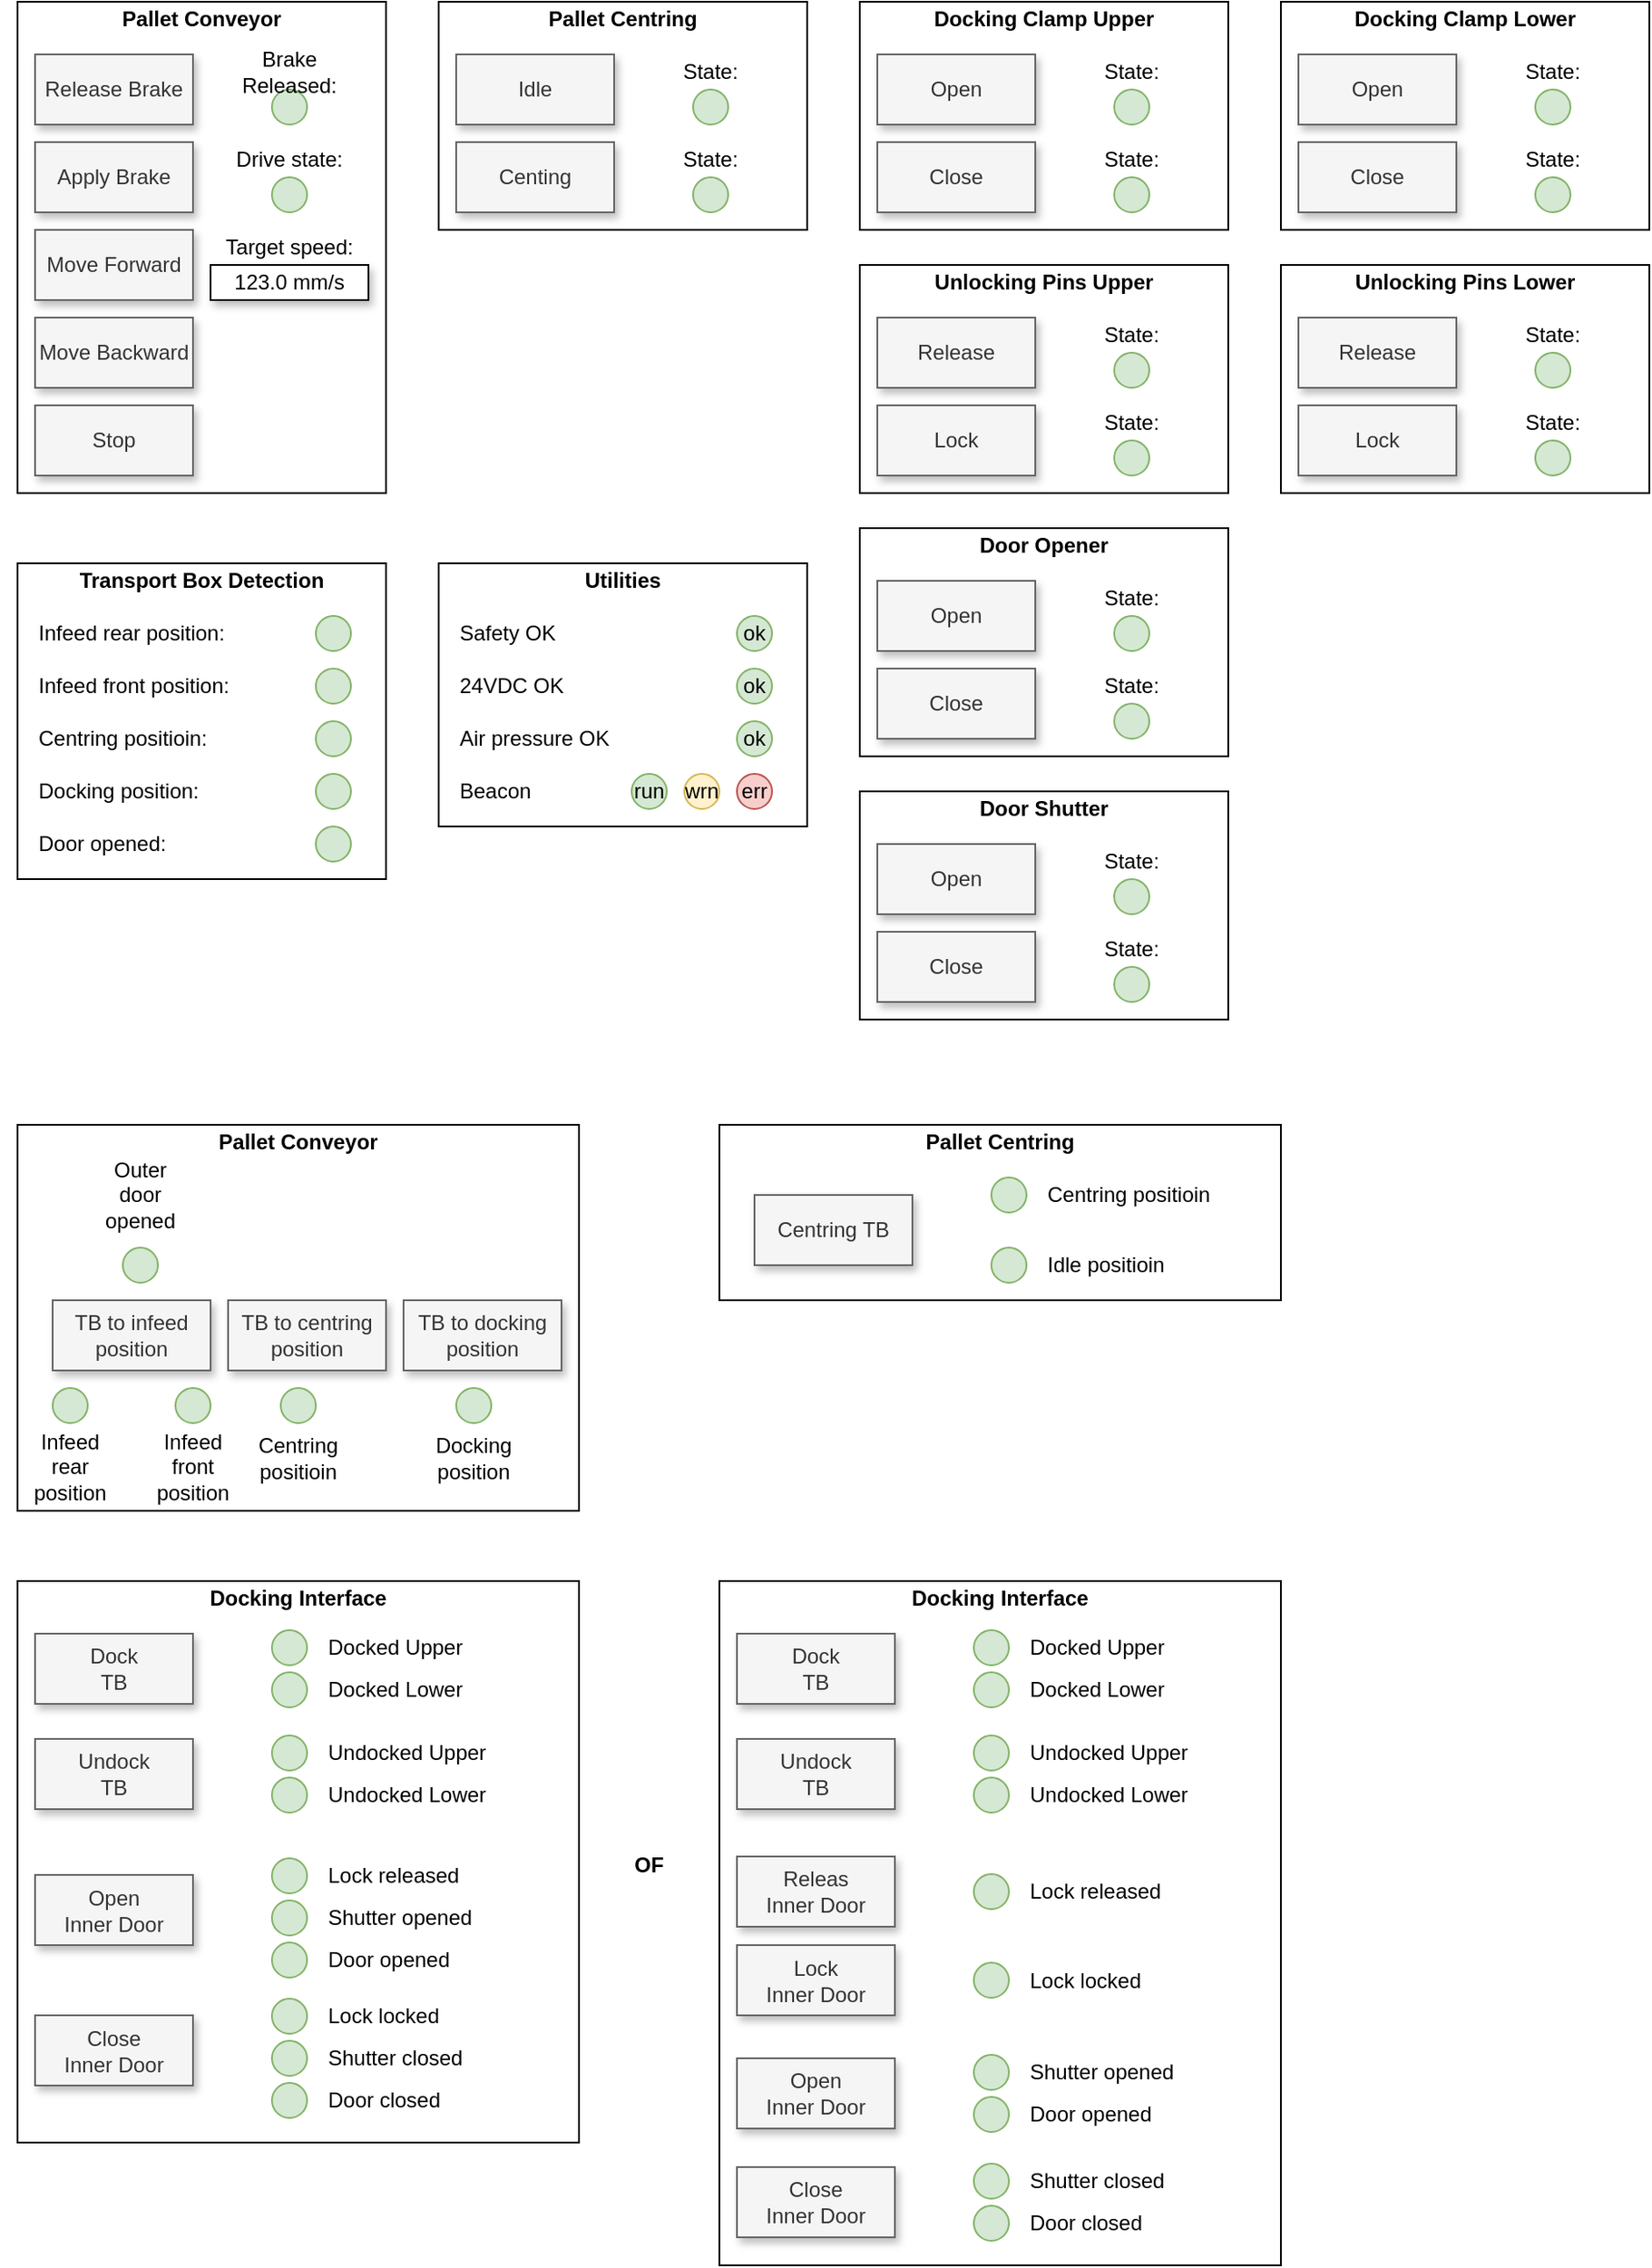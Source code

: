 <mxfile version="24.7.5">
  <diagram name="HMI maual control" id="TnX9ORPbV--yk32t3U6v">
    <mxGraphModel dx="1434" dy="844" grid="1" gridSize="10" guides="1" tooltips="1" connect="1" arrows="1" fold="1" page="1" pageScale="1" pageWidth="850" pageHeight="1100" math="0" shadow="0">
      <root>
        <mxCell id="0" />
        <mxCell id="1" parent="0" />
        <mxCell id="BcnCHUw4ha58COk9Mgh8-16" value="" style="rounded=0;whiteSpace=wrap;html=1;" parent="1" vertex="1">
          <mxGeometry x="40" y="40" width="210" height="280" as="geometry" />
        </mxCell>
        <mxCell id="BcnCHUw4ha58COk9Mgh8-17" value="Release Brake" style="rounded=0;whiteSpace=wrap;html=1;shadow=1;fillColor=#f5f5f5;fontColor=#333333;strokeColor=#666666;" parent="1" vertex="1">
          <mxGeometry x="50" y="70" width="90" height="40" as="geometry" />
        </mxCell>
        <mxCell id="BcnCHUw4ha58COk9Mgh8-18" value="Move Forward" style="rounded=0;whiteSpace=wrap;html=1;shadow=1;fillColor=#f5f5f5;fontColor=#333333;strokeColor=#666666;" parent="1" vertex="1">
          <mxGeometry x="50" y="170" width="90" height="40" as="geometry" />
        </mxCell>
        <mxCell id="BcnCHUw4ha58COk9Mgh8-19" value="Move Backward" style="rounded=0;whiteSpace=wrap;html=1;shadow=1;fillColor=#f5f5f5;fontColor=#333333;strokeColor=#666666;" parent="1" vertex="1">
          <mxGeometry x="50" y="220" width="90" height="40" as="geometry" />
        </mxCell>
        <mxCell id="BcnCHUw4ha58COk9Mgh8-20" value="Stop" style="rounded=0;whiteSpace=wrap;html=1;shadow=1;fillColor=#f5f5f5;fontColor=#333333;strokeColor=#666666;" parent="1" vertex="1">
          <mxGeometry x="50" y="270" width="90" height="40" as="geometry" />
        </mxCell>
        <mxCell id="BcnCHUw4ha58COk9Mgh8-21" value="123.0 mm/s" style="rounded=0;whiteSpace=wrap;html=1;shadow=1;" parent="1" vertex="1">
          <mxGeometry x="150" y="190" width="90" height="20" as="geometry" />
        </mxCell>
        <mxCell id="BcnCHUw4ha58COk9Mgh8-22" value="" style="ellipse;whiteSpace=wrap;html=1;fillColor=#d5e8d4;strokeColor=#82b366;" parent="1" vertex="1">
          <mxGeometry x="185" y="140" width="20" height="20" as="geometry" />
        </mxCell>
        <mxCell id="BcnCHUw4ha58COk9Mgh8-23" value="Pallet Conveyor" style="text;html=1;align=center;verticalAlign=middle;whiteSpace=wrap;rounded=0;fontStyle=1" parent="1" vertex="1">
          <mxGeometry x="50" y="40" width="190" height="20" as="geometry" />
        </mxCell>
        <mxCell id="BcnCHUw4ha58COk9Mgh8-24" value="Target speed:" style="text;html=1;align=center;verticalAlign=middle;whiteSpace=wrap;rounded=0;fontStyle=0" parent="1" vertex="1">
          <mxGeometry x="150" y="170" width="90" height="20" as="geometry" />
        </mxCell>
        <mxCell id="BcnCHUw4ha58COk9Mgh8-25" value="Drive state:" style="text;html=1;align=center;verticalAlign=middle;whiteSpace=wrap;rounded=0;fontStyle=0" parent="1" vertex="1">
          <mxGeometry x="150" y="120" width="90" height="20" as="geometry" />
        </mxCell>
        <mxCell id="BcnCHUw4ha58COk9Mgh8-26" value="" style="rounded=0;whiteSpace=wrap;html=1;" parent="1" vertex="1">
          <mxGeometry x="280" y="40" width="210" height="130" as="geometry" />
        </mxCell>
        <mxCell id="BcnCHUw4ha58COk9Mgh8-27" value="Idle" style="rounded=0;whiteSpace=wrap;html=1;shadow=1;fillColor=#f5f5f5;fontColor=#333333;strokeColor=#666666;" parent="1" vertex="1">
          <mxGeometry x="290" y="70" width="90" height="40" as="geometry" />
        </mxCell>
        <mxCell id="BcnCHUw4ha58COk9Mgh8-28" value="Centing" style="rounded=0;whiteSpace=wrap;html=1;shadow=1;fillColor=#f5f5f5;fontColor=#333333;strokeColor=#666666;" parent="1" vertex="1">
          <mxGeometry x="290" y="120" width="90" height="40" as="geometry" />
        </mxCell>
        <mxCell id="BcnCHUw4ha58COk9Mgh8-33" value="Pallet Centring" style="text;html=1;align=center;verticalAlign=middle;whiteSpace=wrap;rounded=0;fontStyle=1" parent="1" vertex="1">
          <mxGeometry x="290" y="40" width="190" height="20" as="geometry" />
        </mxCell>
        <mxCell id="BcnCHUw4ha58COk9Mgh8-36" value="" style="rounded=0;whiteSpace=wrap;html=1;" parent="1" vertex="1">
          <mxGeometry x="40" y="360" width="210" height="180" as="geometry" />
        </mxCell>
        <mxCell id="BcnCHUw4ha58COk9Mgh8-43" value="Transport Box Detection" style="text;html=1;align=center;verticalAlign=middle;whiteSpace=wrap;rounded=0;fontStyle=1" parent="1" vertex="1">
          <mxGeometry x="50" y="360" width="190" height="20" as="geometry" />
        </mxCell>
        <mxCell id="BcnCHUw4ha58COk9Mgh8-46" value="" style="ellipse;whiteSpace=wrap;html=1;fillColor=#d5e8d4;strokeColor=#82b366;" parent="1" vertex="1">
          <mxGeometry x="210" y="390" width="20" height="20" as="geometry" />
        </mxCell>
        <mxCell id="BcnCHUw4ha58COk9Mgh8-47" value="Infeed rear position:" style="text;html=1;align=left;verticalAlign=middle;whiteSpace=wrap;rounded=0;fontStyle=0" parent="1" vertex="1">
          <mxGeometry x="50" y="390" width="150" height="20" as="geometry" />
        </mxCell>
        <mxCell id="BcnCHUw4ha58COk9Mgh8-50" value="" style="ellipse;whiteSpace=wrap;html=1;fillColor=#d5e8d4;strokeColor=#82b366;" parent="1" vertex="1">
          <mxGeometry x="210" y="420" width="20" height="20" as="geometry" />
        </mxCell>
        <mxCell id="BcnCHUw4ha58COk9Mgh8-51" value="" style="ellipse;whiteSpace=wrap;html=1;fillColor=#d5e8d4;strokeColor=#82b366;" parent="1" vertex="1">
          <mxGeometry x="210" y="450" width="20" height="20" as="geometry" />
        </mxCell>
        <mxCell id="BcnCHUw4ha58COk9Mgh8-52" value="" style="ellipse;whiteSpace=wrap;html=1;fillColor=#d5e8d4;strokeColor=#82b366;" parent="1" vertex="1">
          <mxGeometry x="210" y="480" width="20" height="20" as="geometry" />
        </mxCell>
        <mxCell id="BcnCHUw4ha58COk9Mgh8-53" value="" style="ellipse;whiteSpace=wrap;html=1;fillColor=#d5e8d4;strokeColor=#82b366;" parent="1" vertex="1">
          <mxGeometry x="210" y="510" width="20" height="20" as="geometry" />
        </mxCell>
        <mxCell id="BcnCHUw4ha58COk9Mgh8-54" value="Infeed front position:" style="text;html=1;align=left;verticalAlign=middle;whiteSpace=wrap;rounded=0;fontStyle=0" parent="1" vertex="1">
          <mxGeometry x="50" y="420" width="150" height="20" as="geometry" />
        </mxCell>
        <mxCell id="BcnCHUw4ha58COk9Mgh8-55" value="Centring positioin:" style="text;html=1;align=left;verticalAlign=middle;whiteSpace=wrap;rounded=0;fontStyle=0" parent="1" vertex="1">
          <mxGeometry x="50" y="450" width="150" height="20" as="geometry" />
        </mxCell>
        <mxCell id="BcnCHUw4ha58COk9Mgh8-56" value="Docking position:" style="text;html=1;align=left;verticalAlign=middle;whiteSpace=wrap;rounded=0;fontStyle=0" parent="1" vertex="1">
          <mxGeometry x="50" y="480" width="150" height="20" as="geometry" />
        </mxCell>
        <mxCell id="BcnCHUw4ha58COk9Mgh8-57" value="Door opened:" style="text;html=1;align=left;verticalAlign=middle;whiteSpace=wrap;rounded=0;fontStyle=0" parent="1" vertex="1">
          <mxGeometry x="50" y="510" width="150" height="20" as="geometry" />
        </mxCell>
        <mxCell id="BcnCHUw4ha58COk9Mgh8-61" value="State:" style="text;html=1;align=center;verticalAlign=middle;whiteSpace=wrap;rounded=0;fontStyle=0" parent="1" vertex="1">
          <mxGeometry x="390" y="70" width="90" height="20" as="geometry" />
        </mxCell>
        <mxCell id="BcnCHUw4ha58COk9Mgh8-62" value="" style="ellipse;whiteSpace=wrap;html=1;fillColor=#d5e8d4;strokeColor=#82b366;" parent="1" vertex="1">
          <mxGeometry x="425" y="90" width="20" height="20" as="geometry" />
        </mxCell>
        <mxCell id="BcnCHUw4ha58COk9Mgh8-65" value="State:" style="text;html=1;align=center;verticalAlign=middle;whiteSpace=wrap;rounded=0;fontStyle=0" parent="1" vertex="1">
          <mxGeometry x="390" y="120" width="90" height="20" as="geometry" />
        </mxCell>
        <mxCell id="BcnCHUw4ha58COk9Mgh8-66" value="" style="ellipse;whiteSpace=wrap;html=1;fillColor=#d5e8d4;strokeColor=#82b366;" parent="1" vertex="1">
          <mxGeometry x="425" y="140" width="20" height="20" as="geometry" />
        </mxCell>
        <mxCell id="BcnCHUw4ha58COk9Mgh8-67" value="" style="rounded=0;whiteSpace=wrap;html=1;" parent="1" vertex="1">
          <mxGeometry x="520" y="40" width="210" height="130" as="geometry" />
        </mxCell>
        <mxCell id="BcnCHUw4ha58COk9Mgh8-68" value="Open" style="rounded=0;whiteSpace=wrap;html=1;shadow=1;fillColor=#f5f5f5;fontColor=#333333;strokeColor=#666666;" parent="1" vertex="1">
          <mxGeometry x="530" y="70" width="90" height="40" as="geometry" />
        </mxCell>
        <mxCell id="BcnCHUw4ha58COk9Mgh8-69" value="Close" style="rounded=0;whiteSpace=wrap;html=1;shadow=1;fillColor=#f5f5f5;fontColor=#333333;strokeColor=#666666;" parent="1" vertex="1">
          <mxGeometry x="530" y="120" width="90" height="40" as="geometry" />
        </mxCell>
        <mxCell id="BcnCHUw4ha58COk9Mgh8-70" value="Docking Clamp Upper" style="text;html=1;align=center;verticalAlign=middle;whiteSpace=wrap;rounded=0;fontStyle=1" parent="1" vertex="1">
          <mxGeometry x="530" y="40" width="190" height="20" as="geometry" />
        </mxCell>
        <mxCell id="BcnCHUw4ha58COk9Mgh8-72" value="State:" style="text;html=1;align=center;verticalAlign=middle;whiteSpace=wrap;rounded=0;fontStyle=0" parent="1" vertex="1">
          <mxGeometry x="630" y="70" width="90" height="20" as="geometry" />
        </mxCell>
        <mxCell id="BcnCHUw4ha58COk9Mgh8-73" value="" style="ellipse;whiteSpace=wrap;html=1;fillColor=#d5e8d4;strokeColor=#82b366;" parent="1" vertex="1">
          <mxGeometry x="665" y="90" width="20" height="20" as="geometry" />
        </mxCell>
        <mxCell id="BcnCHUw4ha58COk9Mgh8-75" value="State:" style="text;html=1;align=center;verticalAlign=middle;whiteSpace=wrap;rounded=0;fontStyle=0" parent="1" vertex="1">
          <mxGeometry x="630" y="120" width="90" height="20" as="geometry" />
        </mxCell>
        <mxCell id="BcnCHUw4ha58COk9Mgh8-76" value="" style="ellipse;whiteSpace=wrap;html=1;fillColor=#d5e8d4;strokeColor=#82b366;" parent="1" vertex="1">
          <mxGeometry x="665" y="140" width="20" height="20" as="geometry" />
        </mxCell>
        <mxCell id="BcnCHUw4ha58COk9Mgh8-89" value="" style="rounded=0;whiteSpace=wrap;html=1;" parent="1" vertex="1">
          <mxGeometry x="520" y="190" width="210" height="130" as="geometry" />
        </mxCell>
        <mxCell id="BcnCHUw4ha58COk9Mgh8-90" value="Release" style="rounded=0;whiteSpace=wrap;html=1;shadow=1;fillColor=#f5f5f5;fontColor=#333333;strokeColor=#666666;" parent="1" vertex="1">
          <mxGeometry x="530" y="220" width="90" height="40" as="geometry" />
        </mxCell>
        <mxCell id="BcnCHUw4ha58COk9Mgh8-91" value="Lock" style="rounded=0;whiteSpace=wrap;html=1;shadow=1;fillColor=#f5f5f5;fontColor=#333333;strokeColor=#666666;" parent="1" vertex="1">
          <mxGeometry x="530" y="270" width="90" height="40" as="geometry" />
        </mxCell>
        <mxCell id="BcnCHUw4ha58COk9Mgh8-92" value="Unlocking Pins Upper" style="text;html=1;align=center;verticalAlign=middle;whiteSpace=wrap;rounded=0;fontStyle=1" parent="1" vertex="1">
          <mxGeometry x="530" y="190" width="190" height="20" as="geometry" />
        </mxCell>
        <mxCell id="BcnCHUw4ha58COk9Mgh8-93" value="" style="ellipse;whiteSpace=wrap;html=1;fillColor=#d5e8d4;strokeColor=#82b366;" parent="1" vertex="1">
          <mxGeometry x="665" y="240" width="20" height="20" as="geometry" />
        </mxCell>
        <mxCell id="BcnCHUw4ha58COk9Mgh8-94" value="State:" style="text;html=1;align=center;verticalAlign=middle;whiteSpace=wrap;rounded=0;fontStyle=0" parent="1" vertex="1">
          <mxGeometry x="630" y="220" width="90" height="20" as="geometry" />
        </mxCell>
        <mxCell id="BcnCHUw4ha58COk9Mgh8-96" value="" style="ellipse;whiteSpace=wrap;html=1;fillColor=#d5e8d4;strokeColor=#82b366;" parent="1" vertex="1">
          <mxGeometry x="665" y="290" width="20" height="20" as="geometry" />
        </mxCell>
        <mxCell id="BcnCHUw4ha58COk9Mgh8-97" value="State:" style="text;html=1;align=center;verticalAlign=middle;whiteSpace=wrap;rounded=0;fontStyle=0" parent="1" vertex="1">
          <mxGeometry x="630" y="270" width="90" height="20" as="geometry" />
        </mxCell>
        <mxCell id="BcnCHUw4ha58COk9Mgh8-99" value="" style="rounded=0;whiteSpace=wrap;html=1;" parent="1" vertex="1">
          <mxGeometry x="520" y="340" width="210" height="130" as="geometry" />
        </mxCell>
        <mxCell id="BcnCHUw4ha58COk9Mgh8-100" value="Open" style="rounded=0;whiteSpace=wrap;html=1;shadow=1;fillColor=#f5f5f5;fontColor=#333333;strokeColor=#666666;" parent="1" vertex="1">
          <mxGeometry x="530" y="370" width="90" height="40" as="geometry" />
        </mxCell>
        <mxCell id="BcnCHUw4ha58COk9Mgh8-101" value="Close" style="rounded=0;whiteSpace=wrap;html=1;shadow=1;fillColor=#f5f5f5;fontColor=#333333;strokeColor=#666666;" parent="1" vertex="1">
          <mxGeometry x="530" y="420" width="90" height="40" as="geometry" />
        </mxCell>
        <mxCell id="BcnCHUw4ha58COk9Mgh8-102" value="Door Opener" style="text;html=1;align=center;verticalAlign=middle;whiteSpace=wrap;rounded=0;fontStyle=1" parent="1" vertex="1">
          <mxGeometry x="530" y="340" width="190" height="20" as="geometry" />
        </mxCell>
        <mxCell id="BcnCHUw4ha58COk9Mgh8-103" value="" style="ellipse;whiteSpace=wrap;html=1;fillColor=#d5e8d4;strokeColor=#82b366;" parent="1" vertex="1">
          <mxGeometry x="665" y="390" width="20" height="20" as="geometry" />
        </mxCell>
        <mxCell id="BcnCHUw4ha58COk9Mgh8-104" value="State:" style="text;html=1;align=center;verticalAlign=middle;whiteSpace=wrap;rounded=0;fontStyle=0" parent="1" vertex="1">
          <mxGeometry x="630" y="370" width="90" height="20" as="geometry" />
        </mxCell>
        <mxCell id="BcnCHUw4ha58COk9Mgh8-105" value="" style="ellipse;whiteSpace=wrap;html=1;fillColor=#d5e8d4;strokeColor=#82b366;" parent="1" vertex="1">
          <mxGeometry x="665" y="440" width="20" height="20" as="geometry" />
        </mxCell>
        <mxCell id="BcnCHUw4ha58COk9Mgh8-106" value="State:" style="text;html=1;align=center;verticalAlign=middle;whiteSpace=wrap;rounded=0;fontStyle=0" parent="1" vertex="1">
          <mxGeometry x="630" y="420" width="90" height="20" as="geometry" />
        </mxCell>
        <mxCell id="BcnCHUw4ha58COk9Mgh8-108" value="" style="rounded=0;whiteSpace=wrap;html=1;" parent="1" vertex="1">
          <mxGeometry x="520" y="490" width="210" height="130" as="geometry" />
        </mxCell>
        <mxCell id="BcnCHUw4ha58COk9Mgh8-109" value="Open" style="rounded=0;whiteSpace=wrap;html=1;shadow=1;fillColor=#f5f5f5;fontColor=#333333;strokeColor=#666666;" parent="1" vertex="1">
          <mxGeometry x="530" y="520" width="90" height="40" as="geometry" />
        </mxCell>
        <mxCell id="BcnCHUw4ha58COk9Mgh8-110" value="Close" style="rounded=0;whiteSpace=wrap;html=1;shadow=1;fillColor=#f5f5f5;fontColor=#333333;strokeColor=#666666;" parent="1" vertex="1">
          <mxGeometry x="530" y="570" width="90" height="40" as="geometry" />
        </mxCell>
        <mxCell id="BcnCHUw4ha58COk9Mgh8-111" value="Door Shutter" style="text;html=1;align=center;verticalAlign=middle;whiteSpace=wrap;rounded=0;fontStyle=1" parent="1" vertex="1">
          <mxGeometry x="530" y="490" width="190" height="20" as="geometry" />
        </mxCell>
        <mxCell id="BcnCHUw4ha58COk9Mgh8-112" value="" style="ellipse;whiteSpace=wrap;html=1;fillColor=#d5e8d4;strokeColor=#82b366;" parent="1" vertex="1">
          <mxGeometry x="665" y="540" width="20" height="20" as="geometry" />
        </mxCell>
        <mxCell id="BcnCHUw4ha58COk9Mgh8-113" value="State:" style="text;html=1;align=center;verticalAlign=middle;whiteSpace=wrap;rounded=0;fontStyle=0" parent="1" vertex="1">
          <mxGeometry x="630" y="520" width="90" height="20" as="geometry" />
        </mxCell>
        <mxCell id="BcnCHUw4ha58COk9Mgh8-114" value="" style="ellipse;whiteSpace=wrap;html=1;fillColor=#d5e8d4;strokeColor=#82b366;" parent="1" vertex="1">
          <mxGeometry x="665" y="590" width="20" height="20" as="geometry" />
        </mxCell>
        <mxCell id="BcnCHUw4ha58COk9Mgh8-115" value="State:" style="text;html=1;align=center;verticalAlign=middle;whiteSpace=wrap;rounded=0;fontStyle=0" parent="1" vertex="1">
          <mxGeometry x="630" y="570" width="90" height="20" as="geometry" />
        </mxCell>
        <mxCell id="BcnCHUw4ha58COk9Mgh8-116" value="" style="rounded=0;whiteSpace=wrap;html=1;" parent="1" vertex="1">
          <mxGeometry x="760" y="40" width="210" height="130" as="geometry" />
        </mxCell>
        <mxCell id="BcnCHUw4ha58COk9Mgh8-117" value="Open" style="rounded=0;whiteSpace=wrap;html=1;shadow=1;fillColor=#f5f5f5;fontColor=#333333;strokeColor=#666666;" parent="1" vertex="1">
          <mxGeometry x="770" y="70" width="90" height="40" as="geometry" />
        </mxCell>
        <mxCell id="BcnCHUw4ha58COk9Mgh8-118" value="Close" style="rounded=0;whiteSpace=wrap;html=1;shadow=1;fillColor=#f5f5f5;fontColor=#333333;strokeColor=#666666;" parent="1" vertex="1">
          <mxGeometry x="770" y="120" width="90" height="40" as="geometry" />
        </mxCell>
        <mxCell id="BcnCHUw4ha58COk9Mgh8-119" value="Docking Clamp Lower" style="text;html=1;align=center;verticalAlign=middle;whiteSpace=wrap;rounded=0;fontStyle=1" parent="1" vertex="1">
          <mxGeometry x="770" y="40" width="190" height="20" as="geometry" />
        </mxCell>
        <mxCell id="BcnCHUw4ha58COk9Mgh8-121" value="State:" style="text;html=1;align=center;verticalAlign=middle;whiteSpace=wrap;rounded=0;fontStyle=0" parent="1" vertex="1">
          <mxGeometry x="870" y="70" width="90" height="20" as="geometry" />
        </mxCell>
        <mxCell id="BcnCHUw4ha58COk9Mgh8-122" value="" style="ellipse;whiteSpace=wrap;html=1;fillColor=#d5e8d4;strokeColor=#82b366;" parent="1" vertex="1">
          <mxGeometry x="905" y="90" width="20" height="20" as="geometry" />
        </mxCell>
        <mxCell id="BcnCHUw4ha58COk9Mgh8-124" value="State:" style="text;html=1;align=center;verticalAlign=middle;whiteSpace=wrap;rounded=0;fontStyle=0" parent="1" vertex="1">
          <mxGeometry x="870" y="120" width="90" height="20" as="geometry" />
        </mxCell>
        <mxCell id="BcnCHUw4ha58COk9Mgh8-125" value="" style="ellipse;whiteSpace=wrap;html=1;fillColor=#d5e8d4;strokeColor=#82b366;" parent="1" vertex="1">
          <mxGeometry x="905" y="140" width="20" height="20" as="geometry" />
        </mxCell>
        <mxCell id="BcnCHUw4ha58COk9Mgh8-126" value="" style="rounded=0;whiteSpace=wrap;html=1;" parent="1" vertex="1">
          <mxGeometry x="760" y="190" width="210" height="130" as="geometry" />
        </mxCell>
        <mxCell id="BcnCHUw4ha58COk9Mgh8-127" value="Release" style="rounded=0;whiteSpace=wrap;html=1;shadow=1;fillColor=#f5f5f5;fontColor=#333333;strokeColor=#666666;" parent="1" vertex="1">
          <mxGeometry x="770" y="220" width="90" height="40" as="geometry" />
        </mxCell>
        <mxCell id="BcnCHUw4ha58COk9Mgh8-128" value="Lock" style="rounded=0;whiteSpace=wrap;html=1;shadow=1;fillColor=#f5f5f5;fontColor=#333333;strokeColor=#666666;" parent="1" vertex="1">
          <mxGeometry x="770" y="270" width="90" height="40" as="geometry" />
        </mxCell>
        <mxCell id="BcnCHUw4ha58COk9Mgh8-129" value="Unlocking Pins Lower" style="text;html=1;align=center;verticalAlign=middle;whiteSpace=wrap;rounded=0;fontStyle=1" parent="1" vertex="1">
          <mxGeometry x="770" y="190" width="190" height="20" as="geometry" />
        </mxCell>
        <mxCell id="BcnCHUw4ha58COk9Mgh8-130" value="" style="ellipse;whiteSpace=wrap;html=1;fillColor=#d5e8d4;strokeColor=#82b366;" parent="1" vertex="1">
          <mxGeometry x="905" y="240" width="20" height="20" as="geometry" />
        </mxCell>
        <mxCell id="BcnCHUw4ha58COk9Mgh8-131" value="State:" style="text;html=1;align=center;verticalAlign=middle;whiteSpace=wrap;rounded=0;fontStyle=0" parent="1" vertex="1">
          <mxGeometry x="870" y="220" width="90" height="20" as="geometry" />
        </mxCell>
        <mxCell id="BcnCHUw4ha58COk9Mgh8-132" value="" style="ellipse;whiteSpace=wrap;html=1;fillColor=#d5e8d4;strokeColor=#82b366;" parent="1" vertex="1">
          <mxGeometry x="905" y="290" width="20" height="20" as="geometry" />
        </mxCell>
        <mxCell id="BcnCHUw4ha58COk9Mgh8-133" value="State:" style="text;html=1;align=center;verticalAlign=middle;whiteSpace=wrap;rounded=0;fontStyle=0" parent="1" vertex="1">
          <mxGeometry x="870" y="270" width="90" height="20" as="geometry" />
        </mxCell>
        <mxCell id="UFwwj-xUKq53SgtM4bMM-1" value="" style="rounded=0;whiteSpace=wrap;html=1;" parent="1" vertex="1">
          <mxGeometry x="40" y="680" width="320" height="220" as="geometry" />
        </mxCell>
        <mxCell id="UFwwj-xUKq53SgtM4bMM-2" value="TB to centring position" style="rounded=0;whiteSpace=wrap;html=1;shadow=1;fillColor=#f5f5f5;fontColor=#333333;strokeColor=#666666;" parent="1" vertex="1">
          <mxGeometry x="160" y="780" width="90" height="40" as="geometry" />
        </mxCell>
        <mxCell id="UFwwj-xUKq53SgtM4bMM-3" value="TB to docking position" style="rounded=0;whiteSpace=wrap;html=1;shadow=1;fillColor=#f5f5f5;fontColor=#333333;strokeColor=#666666;" parent="1" vertex="1">
          <mxGeometry x="260" y="780" width="90" height="40" as="geometry" />
        </mxCell>
        <mxCell id="UFwwj-xUKq53SgtM4bMM-4" value="Pallet Conveyor" style="text;html=1;align=center;verticalAlign=middle;whiteSpace=wrap;rounded=0;fontStyle=1" parent="1" vertex="1">
          <mxGeometry x="40" y="680" width="320" height="20" as="geometry" />
        </mxCell>
        <mxCell id="UFwwj-xUKq53SgtM4bMM-11" value="TB to infeed position" style="rounded=0;whiteSpace=wrap;html=1;shadow=1;fillColor=#f5f5f5;fontColor=#333333;strokeColor=#666666;" parent="1" vertex="1">
          <mxGeometry x="60" y="780" width="90" height="40" as="geometry" />
        </mxCell>
        <mxCell id="UFwwj-xUKq53SgtM4bMM-12" value="" style="ellipse;whiteSpace=wrap;html=1;fillColor=#d5e8d4;strokeColor=#82b366;" parent="1" vertex="1">
          <mxGeometry x="60" y="830" width="20" height="20" as="geometry" />
        </mxCell>
        <mxCell id="UFwwj-xUKq53SgtM4bMM-14" value="" style="ellipse;whiteSpace=wrap;html=1;fillColor=#d5e8d4;strokeColor=#82b366;" parent="1" vertex="1">
          <mxGeometry x="130" y="830" width="20" height="20" as="geometry" />
        </mxCell>
        <mxCell id="UFwwj-xUKq53SgtM4bMM-15" value="" style="ellipse;whiteSpace=wrap;html=1;fillColor=#d5e8d4;strokeColor=#82b366;" parent="1" vertex="1">
          <mxGeometry x="190" y="830" width="20" height="20" as="geometry" />
        </mxCell>
        <mxCell id="UFwwj-xUKq53SgtM4bMM-16" value="" style="ellipse;whiteSpace=wrap;html=1;fillColor=#d5e8d4;strokeColor=#82b366;" parent="1" vertex="1">
          <mxGeometry x="290" y="830" width="20" height="20" as="geometry" />
        </mxCell>
        <mxCell id="UFwwj-xUKq53SgtM4bMM-17" value="" style="ellipse;whiteSpace=wrap;html=1;fillColor=#d5e8d4;strokeColor=#82b366;" parent="1" vertex="1">
          <mxGeometry x="100" y="750" width="20" height="20" as="geometry" />
        </mxCell>
        <mxCell id="UFwwj-xUKq53SgtM4bMM-21" value="Outer&lt;div&gt;door&lt;/div&gt;&lt;div&gt;opened&lt;/div&gt;" style="text;html=1;align=center;verticalAlign=middle;whiteSpace=wrap;rounded=0;fontStyle=0" parent="1" vertex="1">
          <mxGeometry x="70" y="700" width="80" height="40" as="geometry" />
        </mxCell>
        <mxCell id="UFwwj-xUKq53SgtM4bMM-20" value="Docking&lt;div&gt;position&lt;/div&gt;" style="text;html=1;align=center;verticalAlign=middle;whiteSpace=wrap;rounded=0;fontStyle=0;fillColor=none;" parent="1" vertex="1">
          <mxGeometry x="255" y="850" width="90" height="40" as="geometry" />
        </mxCell>
        <mxCell id="UFwwj-xUKq53SgtM4bMM-19" value="Centring&lt;div&gt;positioin&lt;/div&gt;" style="text;html=1;align=center;verticalAlign=middle;whiteSpace=wrap;rounded=0;fontStyle=0;fillColor=none;" parent="1" vertex="1">
          <mxGeometry x="160" y="850" width="80" height="40" as="geometry" />
        </mxCell>
        <mxCell id="UFwwj-xUKq53SgtM4bMM-18" value="Infeed&lt;div&gt;front&lt;div&gt;position&lt;/div&gt;&lt;/div&gt;" style="text;html=1;align=center;verticalAlign=middle;whiteSpace=wrap;rounded=0;fontStyle=0;fillColor=none;" parent="1" vertex="1">
          <mxGeometry x="95" y="855" width="90" height="40" as="geometry" />
        </mxCell>
        <mxCell id="UFwwj-xUKq53SgtM4bMM-13" value="Infeed&lt;div&gt;rear&lt;/div&gt;&lt;div&gt;position&lt;/div&gt;" style="text;html=1;align=center;verticalAlign=middle;whiteSpace=wrap;rounded=0;fontStyle=0;fillColor=none;" parent="1" vertex="1">
          <mxGeometry x="30" y="855" width="80" height="40" as="geometry" />
        </mxCell>
        <mxCell id="UFwwj-xUKq53SgtM4bMM-37" value="" style="rounded=0;whiteSpace=wrap;html=1;" parent="1" vertex="1">
          <mxGeometry x="440" y="680" width="320" height="100" as="geometry" />
        </mxCell>
        <mxCell id="UFwwj-xUKq53SgtM4bMM-40" value="Pallet Centring" style="text;html=1;align=center;verticalAlign=middle;whiteSpace=wrap;rounded=0;fontStyle=1" parent="1" vertex="1">
          <mxGeometry x="440" y="680" width="320" height="20" as="geometry" />
        </mxCell>
        <mxCell id="UFwwj-xUKq53SgtM4bMM-41" value="Centring TB" style="rounded=0;whiteSpace=wrap;html=1;shadow=1;fillColor=#f5f5f5;fontColor=#333333;strokeColor=#666666;" parent="1" vertex="1">
          <mxGeometry x="460" y="720" width="90" height="40" as="geometry" />
        </mxCell>
        <mxCell id="UFwwj-xUKq53SgtM4bMM-44" value="" style="ellipse;whiteSpace=wrap;html=1;fillColor=#d5e8d4;strokeColor=#82b366;" parent="1" vertex="1">
          <mxGeometry x="595" y="710" width="20" height="20" as="geometry" />
        </mxCell>
        <mxCell id="UFwwj-xUKq53SgtM4bMM-45" value="" style="ellipse;whiteSpace=wrap;html=1;fillColor=#d5e8d4;strokeColor=#82b366;" parent="1" vertex="1">
          <mxGeometry x="595" y="750" width="20" height="20" as="geometry" />
        </mxCell>
        <mxCell id="UFwwj-xUKq53SgtM4bMM-49" value="Centring&amp;nbsp;&lt;span style=&quot;background-color: initial;&quot;&gt;positioin&lt;/span&gt;" style="text;html=1;align=left;verticalAlign=middle;whiteSpace=wrap;rounded=0;fontStyle=0;fillColor=none;" parent="1" vertex="1">
          <mxGeometry x="625" y="710" width="115" height="20" as="geometry" />
        </mxCell>
        <mxCell id="UFwwj-xUKq53SgtM4bMM-52" value="Idle&amp;nbsp;&lt;span style=&quot;background-color: initial;&quot;&gt;positioin&lt;/span&gt;" style="text;html=1;align=left;verticalAlign=middle;whiteSpace=wrap;rounded=0;fontStyle=0;fillColor=none;" parent="1" vertex="1">
          <mxGeometry x="625" y="750" width="115" height="20" as="geometry" />
        </mxCell>
        <mxCell id="UFwwj-xUKq53SgtM4bMM-55" value="" style="rounded=0;whiteSpace=wrap;html=1;" parent="1" vertex="1">
          <mxGeometry x="40" y="940" width="320" height="320" as="geometry" />
        </mxCell>
        <mxCell id="UFwwj-xUKq53SgtM4bMM-58" value="Docking Interface" style="text;html=1;align=center;verticalAlign=middle;whiteSpace=wrap;rounded=0;fontStyle=1" parent="1" vertex="1">
          <mxGeometry x="40" y="940" width="320" height="20" as="geometry" />
        </mxCell>
        <mxCell id="UFwwj-xUKq53SgtM4bMM-59" value="Dock&lt;div&gt;TB&lt;/div&gt;" style="rounded=0;whiteSpace=wrap;html=1;shadow=1;fillColor=#f5f5f5;fontColor=#333333;strokeColor=#666666;" parent="1" vertex="1">
          <mxGeometry x="50" y="970" width="90" height="40" as="geometry" />
        </mxCell>
        <mxCell id="UFwwj-xUKq53SgtM4bMM-70" value="Undock&lt;div&gt;TB&lt;/div&gt;" style="rounded=0;whiteSpace=wrap;html=1;shadow=1;fillColor=#f5f5f5;fontColor=#333333;strokeColor=#666666;" parent="1" vertex="1">
          <mxGeometry x="50" y="1030" width="90" height="40" as="geometry" />
        </mxCell>
        <mxCell id="UFwwj-xUKq53SgtM4bMM-72" value="Open&lt;div&gt;Inner Door&lt;/div&gt;" style="rounded=0;whiteSpace=wrap;html=1;shadow=1;fillColor=#f5f5f5;fontColor=#333333;strokeColor=#666666;" parent="1" vertex="1">
          <mxGeometry x="50" y="1107.5" width="90" height="40" as="geometry" />
        </mxCell>
        <mxCell id="UFwwj-xUKq53SgtM4bMM-74" value="" style="ellipse;whiteSpace=wrap;html=1;fillColor=#d5e8d4;strokeColor=#82b366;" parent="1" vertex="1">
          <mxGeometry x="185" y="992" width="20" height="20" as="geometry" />
        </mxCell>
        <mxCell id="UFwwj-xUKq53SgtM4bMM-75" value="Docked Upper" style="text;html=1;align=left;verticalAlign=middle;whiteSpace=wrap;rounded=0;fontStyle=0;fillColor=none;" parent="1" vertex="1">
          <mxGeometry x="215" y="968" width="115" height="20" as="geometry" />
        </mxCell>
        <mxCell id="UFwwj-xUKq53SgtM4bMM-77" value="" style="ellipse;whiteSpace=wrap;html=1;fillColor=#d5e8d4;strokeColor=#82b366;" parent="1" vertex="1">
          <mxGeometry x="185" y="968" width="20" height="20" as="geometry" />
        </mxCell>
        <mxCell id="UFwwj-xUKq53SgtM4bMM-79" value="Docked Lower" style="text;html=1;align=left;verticalAlign=middle;whiteSpace=wrap;rounded=0;fontStyle=0;fillColor=none;" parent="1" vertex="1">
          <mxGeometry x="215" y="992" width="115" height="20" as="geometry" />
        </mxCell>
        <mxCell id="UFwwj-xUKq53SgtM4bMM-80" value="" style="ellipse;whiteSpace=wrap;html=1;fillColor=#d5e8d4;strokeColor=#82b366;" parent="1" vertex="1">
          <mxGeometry x="185" y="1052" width="20" height="20" as="geometry" />
        </mxCell>
        <mxCell id="UFwwj-xUKq53SgtM4bMM-81" value="Undocked Upper" style="text;html=1;align=left;verticalAlign=middle;whiteSpace=wrap;rounded=0;fontStyle=0;fillColor=none;" parent="1" vertex="1">
          <mxGeometry x="215" y="1028" width="115" height="20" as="geometry" />
        </mxCell>
        <mxCell id="UFwwj-xUKq53SgtM4bMM-83" value="" style="ellipse;whiteSpace=wrap;html=1;fillColor=#d5e8d4;strokeColor=#82b366;" parent="1" vertex="1">
          <mxGeometry x="185" y="1028" width="20" height="20" as="geometry" />
        </mxCell>
        <mxCell id="UFwwj-xUKq53SgtM4bMM-85" value="Undocked Lower" style="text;html=1;align=left;verticalAlign=middle;whiteSpace=wrap;rounded=0;fontStyle=0;fillColor=none;" parent="1" vertex="1">
          <mxGeometry x="215" y="1052" width="115" height="20" as="geometry" />
        </mxCell>
        <mxCell id="UFwwj-xUKq53SgtM4bMM-87" value="" style="ellipse;whiteSpace=wrap;html=1;fillColor=#d5e8d4;strokeColor=#82b366;" parent="1" vertex="1">
          <mxGeometry x="185" y="1122" width="20" height="20" as="geometry" />
        </mxCell>
        <mxCell id="UFwwj-xUKq53SgtM4bMM-88" value="Lock released" style="text;html=1;align=left;verticalAlign=middle;whiteSpace=wrap;rounded=0;fontStyle=0;fillColor=none;" parent="1" vertex="1">
          <mxGeometry x="215" y="1098" width="115" height="20" as="geometry" />
        </mxCell>
        <mxCell id="UFwwj-xUKq53SgtM4bMM-89" value="" style="ellipse;whiteSpace=wrap;html=1;fillColor=#d5e8d4;strokeColor=#82b366;" parent="1" vertex="1">
          <mxGeometry x="185" y="1098" width="20" height="20" as="geometry" />
        </mxCell>
        <mxCell id="UFwwj-xUKq53SgtM4bMM-90" value="Shutter opened" style="text;html=1;align=left;verticalAlign=middle;whiteSpace=wrap;rounded=0;fontStyle=0;fillColor=none;" parent="1" vertex="1">
          <mxGeometry x="215" y="1122" width="115" height="20" as="geometry" />
        </mxCell>
        <mxCell id="UFwwj-xUKq53SgtM4bMM-91" value="" style="ellipse;whiteSpace=wrap;html=1;fillColor=#d5e8d4;strokeColor=#82b366;" parent="1" vertex="1">
          <mxGeometry x="185" y="1146" width="20" height="20" as="geometry" />
        </mxCell>
        <mxCell id="UFwwj-xUKq53SgtM4bMM-92" value="Door opened" style="text;html=1;align=left;verticalAlign=middle;whiteSpace=wrap;rounded=0;fontStyle=0;fillColor=none;" parent="1" vertex="1">
          <mxGeometry x="215" y="1146" width="115" height="20" as="geometry" />
        </mxCell>
        <mxCell id="UFwwj-xUKq53SgtM4bMM-93" value="Close&lt;div&gt;Inner Door&lt;/div&gt;" style="rounded=0;whiteSpace=wrap;html=1;shadow=1;fillColor=#f5f5f5;fontColor=#333333;strokeColor=#666666;" parent="1" vertex="1">
          <mxGeometry x="50" y="1187.5" width="90" height="40" as="geometry" />
        </mxCell>
        <mxCell id="UFwwj-xUKq53SgtM4bMM-94" value="" style="ellipse;whiteSpace=wrap;html=1;fillColor=#d5e8d4;strokeColor=#82b366;" parent="1" vertex="1">
          <mxGeometry x="185" y="1202" width="20" height="20" as="geometry" />
        </mxCell>
        <mxCell id="UFwwj-xUKq53SgtM4bMM-95" value="Lock locked" style="text;html=1;align=left;verticalAlign=middle;whiteSpace=wrap;rounded=0;fontStyle=0;fillColor=none;" parent="1" vertex="1">
          <mxGeometry x="215" y="1178" width="115" height="20" as="geometry" />
        </mxCell>
        <mxCell id="UFwwj-xUKq53SgtM4bMM-96" value="" style="ellipse;whiteSpace=wrap;html=1;fillColor=#d5e8d4;strokeColor=#82b366;" parent="1" vertex="1">
          <mxGeometry x="185" y="1178" width="20" height="20" as="geometry" />
        </mxCell>
        <mxCell id="UFwwj-xUKq53SgtM4bMM-97" value="Shutter closed" style="text;html=1;align=left;verticalAlign=middle;whiteSpace=wrap;rounded=0;fontStyle=0;fillColor=none;" parent="1" vertex="1">
          <mxGeometry x="215" y="1202" width="115" height="20" as="geometry" />
        </mxCell>
        <mxCell id="UFwwj-xUKq53SgtM4bMM-98" value="" style="ellipse;whiteSpace=wrap;html=1;fillColor=#d5e8d4;strokeColor=#82b366;" parent="1" vertex="1">
          <mxGeometry x="185" y="1226" width="20" height="20" as="geometry" />
        </mxCell>
        <mxCell id="UFwwj-xUKq53SgtM4bMM-99" value="Door closed" style="text;html=1;align=left;verticalAlign=middle;whiteSpace=wrap;rounded=0;fontStyle=0;fillColor=none;" parent="1" vertex="1">
          <mxGeometry x="215" y="1226" width="115" height="20" as="geometry" />
        </mxCell>
        <mxCell id="UFwwj-xUKq53SgtM4bMM-100" value="" style="rounded=0;whiteSpace=wrap;html=1;" parent="1" vertex="1">
          <mxGeometry x="280" y="360" width="210" height="150" as="geometry" />
        </mxCell>
        <mxCell id="UFwwj-xUKq53SgtM4bMM-101" value="Utilities" style="text;html=1;align=center;verticalAlign=middle;whiteSpace=wrap;rounded=0;fontStyle=1" parent="1" vertex="1">
          <mxGeometry x="290" y="360" width="190" height="20" as="geometry" />
        </mxCell>
        <mxCell id="UFwwj-xUKq53SgtM4bMM-102" value="ok" style="ellipse;whiteSpace=wrap;html=1;fillColor=#d5e8d4;strokeColor=#82b366;" parent="1" vertex="1">
          <mxGeometry x="450" y="390" width="20" height="20" as="geometry" />
        </mxCell>
        <mxCell id="UFwwj-xUKq53SgtM4bMM-103" value="Safety OK" style="text;html=1;align=left;verticalAlign=middle;whiteSpace=wrap;rounded=0;fontStyle=0" parent="1" vertex="1">
          <mxGeometry x="290" y="390" width="150" height="20" as="geometry" />
        </mxCell>
        <mxCell id="UFwwj-xUKq53SgtM4bMM-104" value="ok" style="ellipse;whiteSpace=wrap;html=1;fillColor=#d5e8d4;strokeColor=#82b366;" parent="1" vertex="1">
          <mxGeometry x="450" y="420" width="20" height="20" as="geometry" />
        </mxCell>
        <mxCell id="UFwwj-xUKq53SgtM4bMM-105" value="ok" style="ellipse;whiteSpace=wrap;html=1;fillColor=#d5e8d4;strokeColor=#82b366;" parent="1" vertex="1">
          <mxGeometry x="450" y="450" width="20" height="20" as="geometry" />
        </mxCell>
        <mxCell id="UFwwj-xUKq53SgtM4bMM-106" value="err" style="ellipse;whiteSpace=wrap;html=1;fillColor=#f8cecc;strokeColor=#b85450;" parent="1" vertex="1">
          <mxGeometry x="450" y="480" width="20" height="20" as="geometry" />
        </mxCell>
        <mxCell id="UFwwj-xUKq53SgtM4bMM-108" value="24VDC OK" style="text;html=1;align=left;verticalAlign=middle;whiteSpace=wrap;rounded=0;fontStyle=0" parent="1" vertex="1">
          <mxGeometry x="290" y="420" width="150" height="20" as="geometry" />
        </mxCell>
        <mxCell id="UFwwj-xUKq53SgtM4bMM-109" value="Air pressure OK" style="text;html=1;align=left;verticalAlign=middle;whiteSpace=wrap;rounded=0;fontStyle=0" parent="1" vertex="1">
          <mxGeometry x="290" y="450" width="150" height="20" as="geometry" />
        </mxCell>
        <mxCell id="UFwwj-xUKq53SgtM4bMM-110" value="Beacon" style="text;html=1;align=left;verticalAlign=middle;whiteSpace=wrap;rounded=0;fontStyle=0" parent="1" vertex="1">
          <mxGeometry x="290" y="480" width="150" height="20" as="geometry" />
        </mxCell>
        <mxCell id="UFwwj-xUKq53SgtM4bMM-112" value="wrn" style="ellipse;whiteSpace=wrap;html=1;fillColor=#fff2cc;strokeColor=#d6b656;" parent="1" vertex="1">
          <mxGeometry x="420" y="480" width="20" height="20" as="geometry" />
        </mxCell>
        <mxCell id="UFwwj-xUKq53SgtM4bMM-113" value="run" style="ellipse;whiteSpace=wrap;html=1;fillColor=#d5e8d4;strokeColor=#82b366;" parent="1" vertex="1">
          <mxGeometry x="390" y="480" width="20" height="20" as="geometry" />
        </mxCell>
        <mxCell id="UFwwj-xUKq53SgtM4bMM-115" value="Apply Brake" style="rounded=0;whiteSpace=wrap;html=1;shadow=1;fillColor=#f5f5f5;fontColor=#333333;strokeColor=#666666;" parent="1" vertex="1">
          <mxGeometry x="50" y="120" width="90" height="40" as="geometry" />
        </mxCell>
        <mxCell id="mV6Md1QB_j5lRCP0KHzR-1" value="" style="rounded=0;whiteSpace=wrap;html=1;" parent="1" vertex="1">
          <mxGeometry x="440" y="940" width="320" height="390" as="geometry" />
        </mxCell>
        <mxCell id="mV6Md1QB_j5lRCP0KHzR-2" value="Docking Interface" style="text;html=1;align=center;verticalAlign=middle;whiteSpace=wrap;rounded=0;fontStyle=1" parent="1" vertex="1">
          <mxGeometry x="440" y="940" width="320" height="20" as="geometry" />
        </mxCell>
        <mxCell id="mV6Md1QB_j5lRCP0KHzR-3" value="Dock&lt;div&gt;TB&lt;/div&gt;" style="rounded=0;whiteSpace=wrap;html=1;shadow=1;fillColor=#f5f5f5;fontColor=#333333;strokeColor=#666666;" parent="1" vertex="1">
          <mxGeometry x="450" y="970" width="90" height="40" as="geometry" />
        </mxCell>
        <mxCell id="mV6Md1QB_j5lRCP0KHzR-4" value="Undock&lt;div&gt;TB&lt;/div&gt;" style="rounded=0;whiteSpace=wrap;html=1;shadow=1;fillColor=#f5f5f5;fontColor=#333333;strokeColor=#666666;" parent="1" vertex="1">
          <mxGeometry x="450" y="1030" width="90" height="40" as="geometry" />
        </mxCell>
        <mxCell id="mV6Md1QB_j5lRCP0KHzR-5" value="&lt;div&gt;Releas&lt;/div&gt;&lt;div&gt;Inner Door&lt;/div&gt;" style="rounded=0;whiteSpace=wrap;html=1;shadow=1;fillColor=#f5f5f5;fontColor=#333333;strokeColor=#666666;" parent="1" vertex="1">
          <mxGeometry x="450" y="1097" width="90" height="40" as="geometry" />
        </mxCell>
        <mxCell id="mV6Md1QB_j5lRCP0KHzR-6" value="" style="ellipse;whiteSpace=wrap;html=1;fillColor=#d5e8d4;strokeColor=#82b366;" parent="1" vertex="1">
          <mxGeometry x="585" y="992" width="20" height="20" as="geometry" />
        </mxCell>
        <mxCell id="mV6Md1QB_j5lRCP0KHzR-7" value="Docked Upper" style="text;html=1;align=left;verticalAlign=middle;whiteSpace=wrap;rounded=0;fontStyle=0;fillColor=none;" parent="1" vertex="1">
          <mxGeometry x="615" y="968" width="115" height="20" as="geometry" />
        </mxCell>
        <mxCell id="mV6Md1QB_j5lRCP0KHzR-11" value="Docked Lower" style="text;html=1;align=left;verticalAlign=middle;whiteSpace=wrap;rounded=0;fontStyle=0;fillColor=none;" parent="1" vertex="1">
          <mxGeometry x="615" y="992" width="115" height="20" as="geometry" />
        </mxCell>
        <mxCell id="mV6Md1QB_j5lRCP0KHzR-12" value="" style="ellipse;whiteSpace=wrap;html=1;fillColor=#d5e8d4;strokeColor=#82b366;" parent="1" vertex="1">
          <mxGeometry x="585" y="1052" width="20" height="20" as="geometry" />
        </mxCell>
        <mxCell id="mV6Md1QB_j5lRCP0KHzR-13" value="Undocked Upper" style="text;html=1;align=left;verticalAlign=middle;whiteSpace=wrap;rounded=0;fontStyle=0;fillColor=none;" parent="1" vertex="1">
          <mxGeometry x="615" y="1028" width="115" height="20" as="geometry" />
        </mxCell>
        <mxCell id="mV6Md1QB_j5lRCP0KHzR-17" value="Undocked Lower" style="text;html=1;align=left;verticalAlign=middle;whiteSpace=wrap;rounded=0;fontStyle=0;fillColor=none;" parent="1" vertex="1">
          <mxGeometry x="615" y="1052" width="115" height="20" as="geometry" />
        </mxCell>
        <mxCell id="mV6Md1QB_j5lRCP0KHzR-19" value="Lock released" style="text;html=1;align=left;verticalAlign=middle;whiteSpace=wrap;rounded=0;fontStyle=0;fillColor=none;" parent="1" vertex="1">
          <mxGeometry x="615" y="1107" width="115" height="20" as="geometry" />
        </mxCell>
        <mxCell id="mV6Md1QB_j5lRCP0KHzR-20" value="" style="ellipse;whiteSpace=wrap;html=1;fillColor=#d5e8d4;strokeColor=#82b366;" parent="1" vertex="1">
          <mxGeometry x="585" y="1107" width="20" height="20" as="geometry" />
        </mxCell>
        <mxCell id="mV6Md1QB_j5lRCP0KHzR-24" value="Lock&lt;div&gt;Inner Door&lt;/div&gt;" style="rounded=0;whiteSpace=wrap;html=1;shadow=1;fillColor=#f5f5f5;fontColor=#333333;strokeColor=#666666;" parent="1" vertex="1">
          <mxGeometry x="450" y="1147.5" width="90" height="40" as="geometry" />
        </mxCell>
        <mxCell id="mV6Md1QB_j5lRCP0KHzR-26" value="Lock locked" style="text;html=1;align=left;verticalAlign=middle;whiteSpace=wrap;rounded=0;fontStyle=0;fillColor=none;" parent="1" vertex="1">
          <mxGeometry x="615" y="1157.5" width="115" height="20" as="geometry" />
        </mxCell>
        <mxCell id="mV6Md1QB_j5lRCP0KHzR-27" value="" style="ellipse;whiteSpace=wrap;html=1;fillColor=#d5e8d4;strokeColor=#82b366;" parent="1" vertex="1">
          <mxGeometry x="585" y="1157.5" width="20" height="20" as="geometry" />
        </mxCell>
        <mxCell id="mV6Md1QB_j5lRCP0KHzR-31" value="Open&lt;div&gt;Inner Door&lt;/div&gt;" style="rounded=0;whiteSpace=wrap;html=1;shadow=1;fillColor=#f5f5f5;fontColor=#333333;strokeColor=#666666;" parent="1" vertex="1">
          <mxGeometry x="450" y="1212" width="90" height="40" as="geometry" />
        </mxCell>
        <mxCell id="mV6Md1QB_j5lRCP0KHzR-32" value="" style="ellipse;whiteSpace=wrap;html=1;fillColor=#d5e8d4;strokeColor=#82b366;" parent="1" vertex="1">
          <mxGeometry x="585" y="1210" width="20" height="20" as="geometry" />
        </mxCell>
        <mxCell id="mV6Md1QB_j5lRCP0KHzR-35" value="Shutter opened" style="text;html=1;align=left;verticalAlign=middle;whiteSpace=wrap;rounded=0;fontStyle=0;fillColor=none;" parent="1" vertex="1">
          <mxGeometry x="615" y="1210" width="115" height="20" as="geometry" />
        </mxCell>
        <mxCell id="mV6Md1QB_j5lRCP0KHzR-36" value="" style="ellipse;whiteSpace=wrap;html=1;fillColor=#d5e8d4;strokeColor=#82b366;" parent="1" vertex="1">
          <mxGeometry x="585" y="1234" width="20" height="20" as="geometry" />
        </mxCell>
        <mxCell id="mV6Md1QB_j5lRCP0KHzR-37" value="Door opened" style="text;html=1;align=left;verticalAlign=middle;whiteSpace=wrap;rounded=0;fontStyle=0;fillColor=none;" parent="1" vertex="1">
          <mxGeometry x="615" y="1234" width="115" height="20" as="geometry" />
        </mxCell>
        <mxCell id="mV6Md1QB_j5lRCP0KHzR-38" value="Close&lt;div&gt;Inner Door&lt;/div&gt;" style="rounded=0;whiteSpace=wrap;html=1;shadow=1;fillColor=#f5f5f5;fontColor=#333333;strokeColor=#666666;" parent="1" vertex="1">
          <mxGeometry x="450" y="1274" width="90" height="40" as="geometry" />
        </mxCell>
        <mxCell id="mV6Md1QB_j5lRCP0KHzR-39" value="" style="ellipse;whiteSpace=wrap;html=1;fillColor=#d5e8d4;strokeColor=#82b366;" parent="1" vertex="1">
          <mxGeometry x="585" y="1272" width="20" height="20" as="geometry" />
        </mxCell>
        <mxCell id="mV6Md1QB_j5lRCP0KHzR-42" value="Shutter closed" style="text;html=1;align=left;verticalAlign=middle;whiteSpace=wrap;rounded=0;fontStyle=0;fillColor=none;" parent="1" vertex="1">
          <mxGeometry x="615" y="1272" width="115" height="20" as="geometry" />
        </mxCell>
        <mxCell id="mV6Md1QB_j5lRCP0KHzR-43" value="" style="ellipse;whiteSpace=wrap;html=1;fillColor=#d5e8d4;strokeColor=#82b366;" parent="1" vertex="1">
          <mxGeometry x="585" y="1296" width="20" height="20" as="geometry" />
        </mxCell>
        <mxCell id="mV6Md1QB_j5lRCP0KHzR-44" value="Door closed" style="text;html=1;align=left;verticalAlign=middle;whiteSpace=wrap;rounded=0;fontStyle=0;fillColor=none;" parent="1" vertex="1">
          <mxGeometry x="615" y="1296" width="115" height="20" as="geometry" />
        </mxCell>
        <mxCell id="mV6Md1QB_j5lRCP0KHzR-45" value="OF" style="text;html=1;align=center;verticalAlign=middle;whiteSpace=wrap;rounded=0;fontStyle=1" parent="1" vertex="1">
          <mxGeometry x="380" y="1082" width="40" height="40" as="geometry" />
        </mxCell>
        <mxCell id="4BeyeUX639bfHDLM1RSF-2" value="" style="ellipse;whiteSpace=wrap;html=1;fillColor=#d5e8d4;strokeColor=#82b366;" parent="1" vertex="1">
          <mxGeometry x="185" y="90" width="20" height="20" as="geometry" />
        </mxCell>
        <mxCell id="4BeyeUX639bfHDLM1RSF-3" value="Brake Released:" style="text;html=1;align=center;verticalAlign=middle;whiteSpace=wrap;rounded=0;fontStyle=0" parent="1" vertex="1">
          <mxGeometry x="150" y="70" width="90" height="20" as="geometry" />
        </mxCell>
        <mxCell id="rk4ucMxPZnRoB2hEoiQS-2" value="" style="ellipse;whiteSpace=wrap;html=1;fillColor=#d5e8d4;strokeColor=#82b366;" parent="1" vertex="1">
          <mxGeometry x="585" y="968" width="20" height="20" as="geometry" />
        </mxCell>
        <mxCell id="rk4ucMxPZnRoB2hEoiQS-3" value="" style="ellipse;whiteSpace=wrap;html=1;fillColor=#d5e8d4;strokeColor=#82b366;" parent="1" vertex="1">
          <mxGeometry x="585" y="1028" width="20" height="20" as="geometry" />
        </mxCell>
      </root>
    </mxGraphModel>
  </diagram>
</mxfile>
